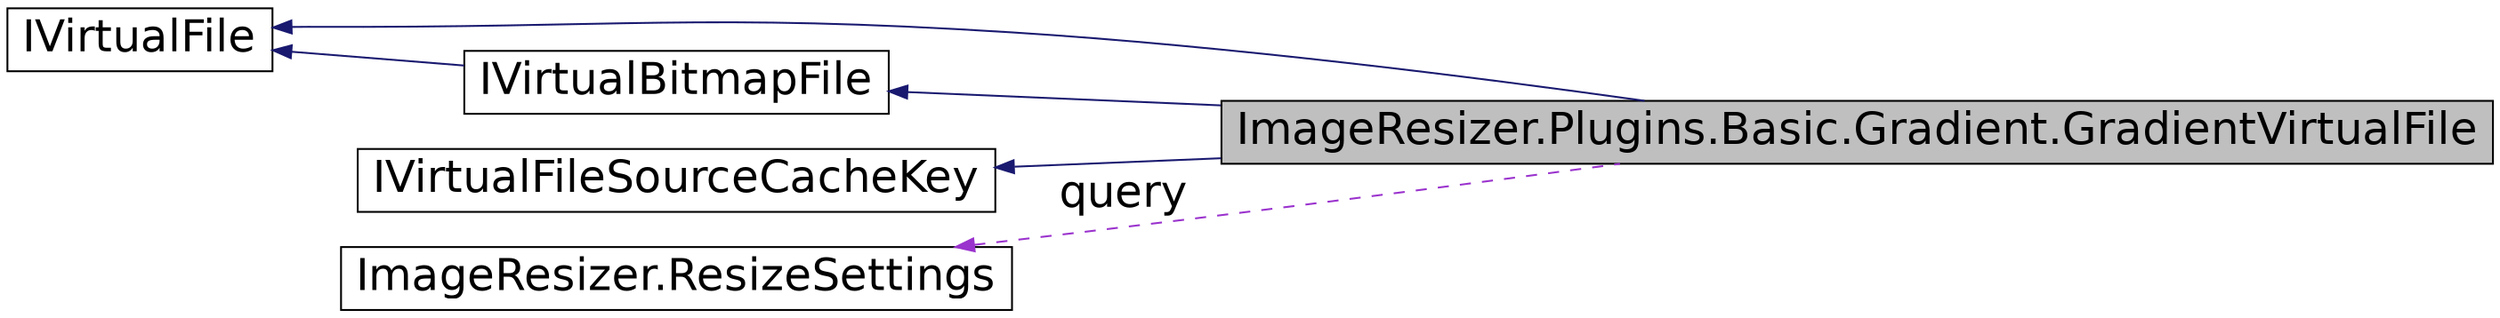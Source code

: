 digraph G
{
  edge [fontname="Helvetica",fontsize="24",labelfontname="Helvetica",labelfontsize="24"];
  node [fontname="Helvetica",fontsize="24",shape=record];
  rankdir="LR";
  Node1 [label="ImageResizer.Plugins.Basic.Gradient.GradientVirtualFile",height=0.2,width=0.4,color="black", fillcolor="grey75", style="filled" fontcolor="black"];
  Node2 -> Node1 [dir="back",color="midnightblue",fontsize="24",style="solid",fontname="Helvetica"];
  Node2 [label="IVirtualFile",height=0.2,width=0.4,color="black", fillcolor="white", style="filled",URL="$interface_image_resizer_1_1_plugins_1_1_i_virtual_file.html",tooltip="A virtual file to support IVirtualImageProvider."];
  Node3 -> Node1 [dir="back",color="midnightblue",fontsize="24",style="solid",fontname="Helvetica"];
  Node3 [label="IVirtualBitmapFile",height=0.2,width=0.4,color="black", fillcolor="white", style="filled",URL="$interface_image_resizer_1_1_plugins_1_1_i_virtual_bitmap_file.html",tooltip="For virtual files who want to provide their data in Bitmap form (like a PSD reader or gradient genera..."];
  Node2 -> Node3 [dir="back",color="midnightblue",fontsize="24",style="solid",fontname="Helvetica"];
  Node4 -> Node1 [dir="back",color="midnightblue",fontsize="24",style="solid",fontname="Helvetica"];
  Node4 [label="IVirtualFileSourceCacheKey",height=0.2,width=0.4,color="black", fillcolor="white", style="filled",URL="$interface_image_resizer_1_1_plugins_1_1_i_virtual_file_source_cache_key.html",tooltip="This interface has nothing to do with output caching. This allows VirtualFile instances to override t..."];
  Node5 -> Node1 [dir="back",color="darkorchid3",fontsize="24",style="dashed",label=" query" ,fontname="Helvetica"];
  Node5 [label="ImageResizer.ResizeSettings",height=0.2,width=0.4,color="black", fillcolor="white", style="filled",URL="$class_image_resizer_1_1_resize_settings.html",tooltip="Represents the settings which will be used to process the image. Extends NameValueCollection to provi..."];
}
